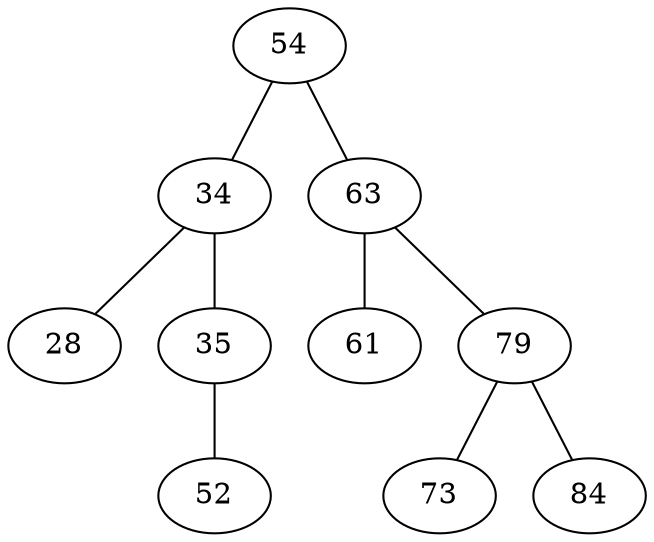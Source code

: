 graph main {
54 -- 34
54 -- 63;
34 -- 28
34 -- 35;
63 -- 61
63 -- 79;
35 -- 52;
79 -- 73
79 -- 84;
}
